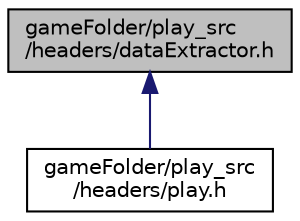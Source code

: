 digraph "gameFolder/play_src/headers/dataExtractor.h"
{
 // LATEX_PDF_SIZE
  edge [fontname="Helvetica",fontsize="10",labelfontname="Helvetica",labelfontsize="10"];
  node [fontname="Helvetica",fontsize="10",shape=record];
  Node1 [label="gameFolder/play_src\l/headers/dataExtractor.h",height=0.2,width=0.4,color="black", fillcolor="grey75", style="filled", fontcolor="black",tooltip="dataExtractor of the maze game, will do everyting related to file gesture etc"];
  Node1 -> Node2 [dir="back",color="midnightblue",fontsize="10",style="solid",fontname="Helvetica"];
  Node2 [label="gameFolder/play_src\l/headers/play.h",height=0.2,width=0.4,color="black", fillcolor="white", style="filled",URL="$play_8h.html",tooltip="the main file of the play exec"];
}
